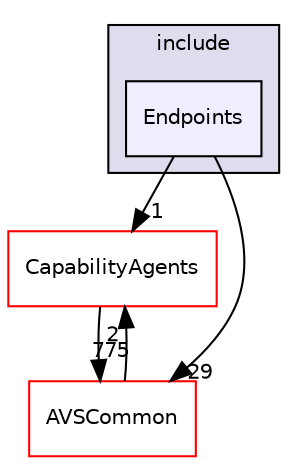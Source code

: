 digraph "/home/ANT.AMAZON.COM/womw/workplace/1.19_release/doxy/avs-device-sdk/Endpoints/include/Endpoints" {
  compound=true
  node [ fontsize="10", fontname="Helvetica"];
  edge [ labelfontsize="10", labelfontname="Helvetica"];
  subgraph clusterdir_7a58df4bcbb68d87015859ee7ca53249 {
    graph [ bgcolor="#ddddee", pencolor="black", label="include" fontname="Helvetica", fontsize="10", URL="dir_7a58df4bcbb68d87015859ee7ca53249.html"]
  dir_8059b77ea61b795319c9c4a7723ac991 [shape=box, label="Endpoints", style="filled", fillcolor="#eeeeff", pencolor="black", URL="dir_8059b77ea61b795319c9c4a7723ac991.html"];
  }
  dir_7cf910bd1d7603f12ef47ff650cec893 [shape=box label="CapabilityAgents" fillcolor="white" style="filled" color="red" URL="dir_7cf910bd1d7603f12ef47ff650cec893.html"];
  dir_13e65effb2bde530b17b3d5eefcd0266 [shape=box label="AVSCommon" fillcolor="white" style="filled" color="red" URL="dir_13e65effb2bde530b17b3d5eefcd0266.html"];
  dir_8059b77ea61b795319c9c4a7723ac991->dir_7cf910bd1d7603f12ef47ff650cec893 [headlabel="1", labeldistance=1.5 headhref="dir_000297_000056.html"];
  dir_8059b77ea61b795319c9c4a7723ac991->dir_13e65effb2bde530b17b3d5eefcd0266 [headlabel="29", labeldistance=1.5 headhref="dir_000297_000017.html"];
  dir_7cf910bd1d7603f12ef47ff650cec893->dir_13e65effb2bde530b17b3d5eefcd0266 [headlabel="775", labeldistance=1.5 headhref="dir_000056_000017.html"];
  dir_13e65effb2bde530b17b3d5eefcd0266->dir_7cf910bd1d7603f12ef47ff650cec893 [headlabel="2", labeldistance=1.5 headhref="dir_000017_000056.html"];
}
